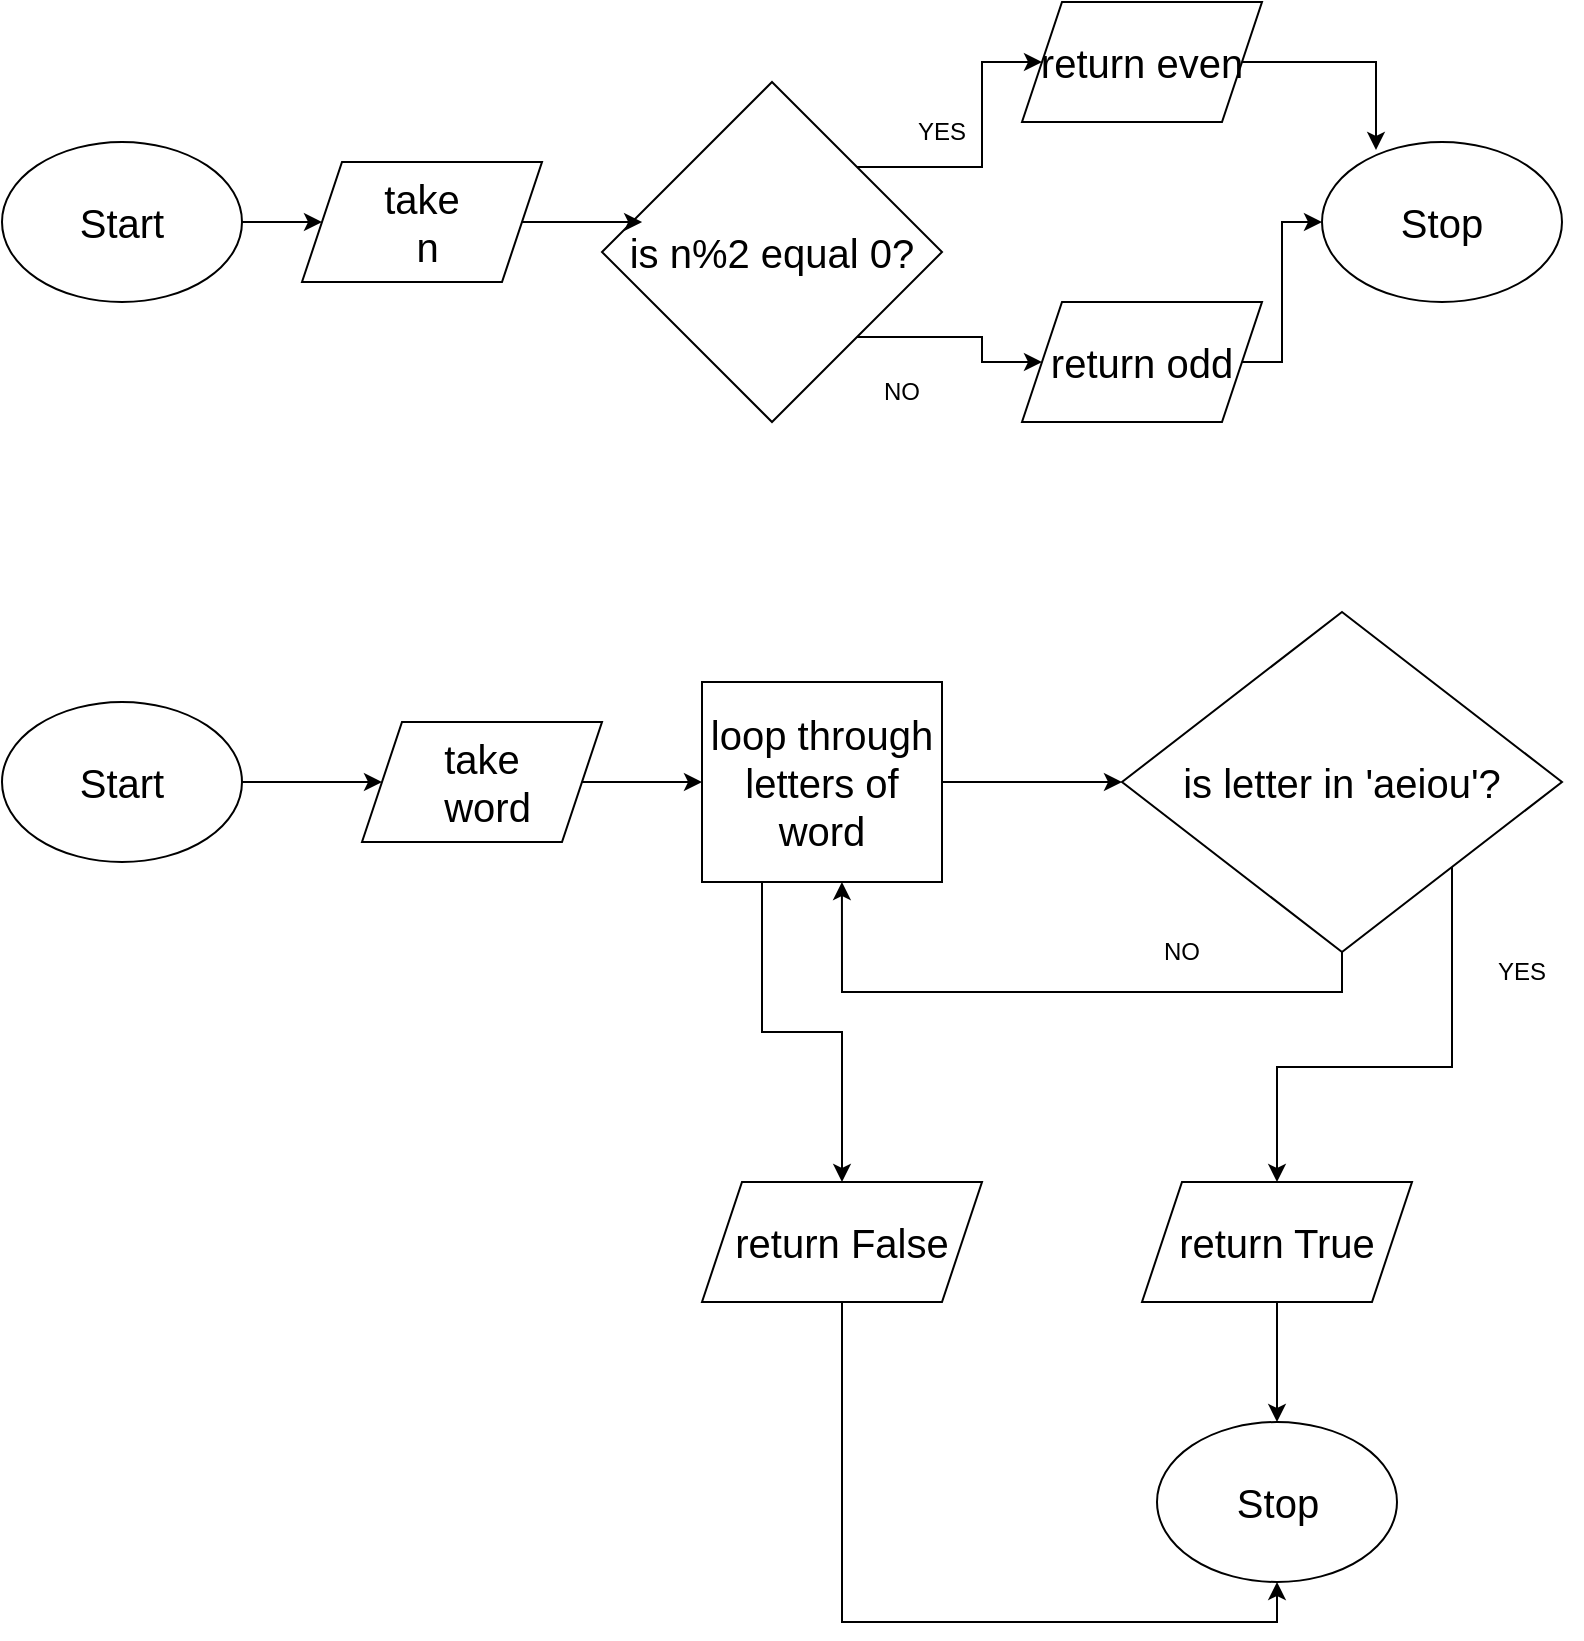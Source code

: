 <mxfile version="22.1.4" type="github">
  <diagram name="Page-1" id="SFa9heQhQjA40UWdNVfd">
    <mxGraphModel dx="1050" dy="504" grid="1" gridSize="10" guides="1" tooltips="1" connect="1" arrows="1" fold="1" page="1" pageScale="1" pageWidth="850" pageHeight="1100" math="0" shadow="0">
      <root>
        <mxCell id="0" />
        <mxCell id="1" parent="0" />
        <mxCell id="TDkxey-g5M41RVed-SUC-17" style="edgeStyle=orthogonalEdgeStyle;rounded=0;orthogonalLoop=1;jettySize=auto;html=1;exitX=1;exitY=0.5;exitDx=0;exitDy=0;entryX=0;entryY=0.5;entryDx=0;entryDy=0;" edge="1" parent="1" source="TDkxey-g5M41RVed-SUC-1" target="TDkxey-g5M41RVed-SUC-4">
          <mxGeometry relative="1" as="geometry" />
        </mxCell>
        <mxCell id="TDkxey-g5M41RVed-SUC-1" value="&lt;font style=&quot;font-size: 20px;&quot;&gt;Start&lt;/font&gt;" style="ellipse;whiteSpace=wrap;html=1;" vertex="1" parent="1">
          <mxGeometry x="30" y="90" width="120" height="80" as="geometry" />
        </mxCell>
        <mxCell id="TDkxey-g5M41RVed-SUC-2" value="&lt;font style=&quot;font-size: 20px;&quot;&gt;Stop&lt;/font&gt;" style="ellipse;whiteSpace=wrap;html=1;" vertex="1" parent="1">
          <mxGeometry x="690" y="90" width="120" height="80" as="geometry" />
        </mxCell>
        <mxCell id="TDkxey-g5M41RVed-SUC-4" value="&lt;div&gt;&lt;font style=&quot;font-size: 20px;&quot;&gt;take&lt;/font&gt;&lt;/div&gt;&lt;div&gt;&lt;font style=&quot;font-size: 20px;&quot;&gt;&amp;nbsp;n&lt;/font&gt;&lt;/div&gt;" style="shape=parallelogram;perimeter=parallelogramPerimeter;whiteSpace=wrap;html=1;fixedSize=1;" vertex="1" parent="1">
          <mxGeometry x="180" y="100" width="120" height="60" as="geometry" />
        </mxCell>
        <mxCell id="TDkxey-g5M41RVed-SUC-5" value="&lt;font style=&quot;font-size: 20px;&quot;&gt;return even&lt;/font&gt;" style="shape=parallelogram;perimeter=parallelogramPerimeter;whiteSpace=wrap;html=1;fixedSize=1;" vertex="1" parent="1">
          <mxGeometry x="540" y="20" width="120" height="60" as="geometry" />
        </mxCell>
        <mxCell id="TDkxey-g5M41RVed-SUC-15" style="edgeStyle=orthogonalEdgeStyle;rounded=0;orthogonalLoop=1;jettySize=auto;html=1;exitX=1;exitY=0.5;exitDx=0;exitDy=0;" edge="1" parent="1" source="TDkxey-g5M41RVed-SUC-6" target="TDkxey-g5M41RVed-SUC-2">
          <mxGeometry relative="1" as="geometry">
            <Array as="points">
              <mxPoint x="670" y="200" />
              <mxPoint x="670" y="130" />
            </Array>
          </mxGeometry>
        </mxCell>
        <mxCell id="TDkxey-g5M41RVed-SUC-6" value="&lt;div style=&quot;font-size: 20px;&quot;&gt;&lt;font style=&quot;font-size: 20px;&quot;&gt;return odd&lt;/font&gt;&lt;/div&gt;" style="shape=parallelogram;perimeter=parallelogramPerimeter;whiteSpace=wrap;html=1;fixedSize=1;" vertex="1" parent="1">
          <mxGeometry x="540" y="170" width="120" height="60" as="geometry" />
        </mxCell>
        <mxCell id="TDkxey-g5M41RVed-SUC-9" style="edgeStyle=orthogonalEdgeStyle;rounded=0;orthogonalLoop=1;jettySize=auto;html=1;exitX=1;exitY=0;exitDx=0;exitDy=0;" edge="1" parent="1" source="TDkxey-g5M41RVed-SUC-7" target="TDkxey-g5M41RVed-SUC-5">
          <mxGeometry relative="1" as="geometry" />
        </mxCell>
        <mxCell id="TDkxey-g5M41RVed-SUC-10" style="edgeStyle=orthogonalEdgeStyle;rounded=0;orthogonalLoop=1;jettySize=auto;html=1;exitX=1;exitY=1;exitDx=0;exitDy=0;entryX=0;entryY=0.5;entryDx=0;entryDy=0;" edge="1" parent="1" source="TDkxey-g5M41RVed-SUC-7" target="TDkxey-g5M41RVed-SUC-6">
          <mxGeometry relative="1" as="geometry" />
        </mxCell>
        <mxCell id="TDkxey-g5M41RVed-SUC-7" value="&lt;font style=&quot;font-size: 20px;&quot;&gt;is n%2 equal 0?&lt;/font&gt;" style="rhombus;whiteSpace=wrap;html=1;" vertex="1" parent="1">
          <mxGeometry x="330" y="60" width="170" height="170" as="geometry" />
        </mxCell>
        <mxCell id="TDkxey-g5M41RVed-SUC-11" value="&lt;div&gt;YES&lt;/div&gt;" style="text;html=1;strokeColor=none;fillColor=none;align=center;verticalAlign=middle;whiteSpace=wrap;rounded=0;" vertex="1" parent="1">
          <mxGeometry x="470" y="70" width="60" height="30" as="geometry" />
        </mxCell>
        <mxCell id="TDkxey-g5M41RVed-SUC-12" value="&lt;div&gt;NO&lt;/div&gt;" style="text;html=1;strokeColor=none;fillColor=none;align=center;verticalAlign=middle;whiteSpace=wrap;rounded=0;" vertex="1" parent="1">
          <mxGeometry x="450" y="200" width="60" height="30" as="geometry" />
        </mxCell>
        <mxCell id="TDkxey-g5M41RVed-SUC-16" style="edgeStyle=orthogonalEdgeStyle;rounded=0;orthogonalLoop=1;jettySize=auto;html=1;exitX=1;exitY=0.5;exitDx=0;exitDy=0;entryX=0.225;entryY=0.05;entryDx=0;entryDy=0;entryPerimeter=0;" edge="1" parent="1" source="TDkxey-g5M41RVed-SUC-5" target="TDkxey-g5M41RVed-SUC-2">
          <mxGeometry relative="1" as="geometry" />
        </mxCell>
        <mxCell id="TDkxey-g5M41RVed-SUC-19" style="edgeStyle=orthogonalEdgeStyle;rounded=0;orthogonalLoop=1;jettySize=auto;html=1;exitX=1;exitY=0.5;exitDx=0;exitDy=0;entryX=0.118;entryY=0.412;entryDx=0;entryDy=0;entryPerimeter=0;" edge="1" parent="1" source="TDkxey-g5M41RVed-SUC-4" target="TDkxey-g5M41RVed-SUC-7">
          <mxGeometry relative="1" as="geometry" />
        </mxCell>
        <mxCell id="TDkxey-g5M41RVed-SUC-27" style="edgeStyle=orthogonalEdgeStyle;rounded=0;orthogonalLoop=1;jettySize=auto;html=1;exitX=1;exitY=0.5;exitDx=0;exitDy=0;entryX=0;entryY=0.5;entryDx=0;entryDy=0;" edge="1" parent="1" source="TDkxey-g5M41RVed-SUC-20" target="TDkxey-g5M41RVed-SUC-22">
          <mxGeometry relative="1" as="geometry" />
        </mxCell>
        <mxCell id="TDkxey-g5M41RVed-SUC-20" value="&lt;font style=&quot;font-size: 20px;&quot;&gt;Start&lt;/font&gt;" style="ellipse;whiteSpace=wrap;html=1;" vertex="1" parent="1">
          <mxGeometry x="30" y="370" width="120" height="80" as="geometry" />
        </mxCell>
        <mxCell id="TDkxey-g5M41RVed-SUC-21" value="&lt;font style=&quot;font-size: 20px;&quot;&gt;Stop&lt;/font&gt;" style="ellipse;whiteSpace=wrap;html=1;" vertex="1" parent="1">
          <mxGeometry x="607.5" y="730" width="120" height="80" as="geometry" />
        </mxCell>
        <mxCell id="TDkxey-g5M41RVed-SUC-28" style="edgeStyle=orthogonalEdgeStyle;rounded=0;orthogonalLoop=1;jettySize=auto;html=1;exitX=1;exitY=0.5;exitDx=0;exitDy=0;entryX=0;entryY=0.5;entryDx=0;entryDy=0;" edge="1" parent="1" source="TDkxey-g5M41RVed-SUC-22" target="TDkxey-g5M41RVed-SUC-23">
          <mxGeometry relative="1" as="geometry" />
        </mxCell>
        <mxCell id="TDkxey-g5M41RVed-SUC-22" value="&lt;div&gt;&lt;font style=&quot;font-size: 20px;&quot;&gt;take&lt;/font&gt;&lt;/div&gt;&lt;div&gt;&lt;font style=&quot;font-size: 20px;&quot;&gt;&amp;nbsp;word&lt;/font&gt;&lt;/div&gt;" style="shape=parallelogram;perimeter=parallelogramPerimeter;whiteSpace=wrap;html=1;fixedSize=1;" vertex="1" parent="1">
          <mxGeometry x="210" y="380" width="120" height="60" as="geometry" />
        </mxCell>
        <mxCell id="TDkxey-g5M41RVed-SUC-29" style="edgeStyle=orthogonalEdgeStyle;rounded=0;orthogonalLoop=1;jettySize=auto;html=1;exitX=1;exitY=0.5;exitDx=0;exitDy=0;entryX=0;entryY=0.5;entryDx=0;entryDy=0;" edge="1" parent="1" source="TDkxey-g5M41RVed-SUC-23" target="TDkxey-g5M41RVed-SUC-24">
          <mxGeometry relative="1" as="geometry" />
        </mxCell>
        <mxCell id="TDkxey-g5M41RVed-SUC-40" style="edgeStyle=orthogonalEdgeStyle;rounded=0;orthogonalLoop=1;jettySize=auto;html=1;exitX=0.25;exitY=1;exitDx=0;exitDy=0;" edge="1" parent="1" source="TDkxey-g5M41RVed-SUC-23" target="TDkxey-g5M41RVed-SUC-26">
          <mxGeometry relative="1" as="geometry" />
        </mxCell>
        <mxCell id="TDkxey-g5M41RVed-SUC-23" value="&lt;font style=&quot;font-size: 20px;&quot;&gt;loop through letters of word&lt;/font&gt;" style="rounded=0;whiteSpace=wrap;html=1;" vertex="1" parent="1">
          <mxGeometry x="380" y="360" width="120" height="100" as="geometry" />
        </mxCell>
        <mxCell id="TDkxey-g5M41RVed-SUC-39" style="edgeStyle=orthogonalEdgeStyle;rounded=0;orthogonalLoop=1;jettySize=auto;html=1;exitX=1;exitY=1;exitDx=0;exitDy=0;" edge="1" parent="1" source="TDkxey-g5M41RVed-SUC-24" target="TDkxey-g5M41RVed-SUC-25">
          <mxGeometry relative="1" as="geometry" />
        </mxCell>
        <mxCell id="TDkxey-g5M41RVed-SUC-24" value="&lt;font style=&quot;font-size: 20px;&quot;&gt;is letter in &#39;aeiou&#39;?&lt;/font&gt;" style="rhombus;whiteSpace=wrap;html=1;" vertex="1" parent="1">
          <mxGeometry x="590" y="325" width="220" height="170" as="geometry" />
        </mxCell>
        <mxCell id="TDkxey-g5M41RVed-SUC-32" style="edgeStyle=orthogonalEdgeStyle;rounded=0;orthogonalLoop=1;jettySize=auto;html=1;exitX=0.5;exitY=1;exitDx=0;exitDy=0;" edge="1" parent="1" source="TDkxey-g5M41RVed-SUC-25" target="TDkxey-g5M41RVed-SUC-21">
          <mxGeometry relative="1" as="geometry" />
        </mxCell>
        <mxCell id="TDkxey-g5M41RVed-SUC-25" value="&lt;font style=&quot;font-size: 20px;&quot;&gt;return True&lt;br&gt;&lt;/font&gt;" style="shape=parallelogram;perimeter=parallelogramPerimeter;whiteSpace=wrap;html=1;fixedSize=1;" vertex="1" parent="1">
          <mxGeometry x="600" y="610" width="135" height="60" as="geometry" />
        </mxCell>
        <mxCell id="TDkxey-g5M41RVed-SUC-41" style="edgeStyle=orthogonalEdgeStyle;rounded=0;orthogonalLoop=1;jettySize=auto;html=1;exitX=0.5;exitY=1;exitDx=0;exitDy=0;entryX=0.5;entryY=1;entryDx=0;entryDy=0;" edge="1" parent="1" source="TDkxey-g5M41RVed-SUC-26" target="TDkxey-g5M41RVed-SUC-21">
          <mxGeometry relative="1" as="geometry" />
        </mxCell>
        <mxCell id="TDkxey-g5M41RVed-SUC-26" value="&lt;div style=&quot;font-size: 20px;&quot;&gt;&lt;font style=&quot;font-size: 20px;&quot;&gt;return False&lt;br&gt;&lt;/font&gt;&lt;/div&gt;" style="shape=parallelogram;perimeter=parallelogramPerimeter;whiteSpace=wrap;html=1;fixedSize=1;" vertex="1" parent="1">
          <mxGeometry x="380" y="610" width="140" height="60" as="geometry" />
        </mxCell>
        <mxCell id="TDkxey-g5M41RVed-SUC-33" value="&lt;div&gt;YES&lt;/div&gt;" style="text;html=1;strokeColor=none;fillColor=none;align=center;verticalAlign=middle;whiteSpace=wrap;rounded=0;" vertex="1" parent="1">
          <mxGeometry x="760" y="490" width="60" height="30" as="geometry" />
        </mxCell>
        <mxCell id="TDkxey-g5M41RVed-SUC-34" value="&lt;div&gt;NO&lt;/div&gt;" style="text;html=1;strokeColor=none;fillColor=none;align=center;verticalAlign=middle;whiteSpace=wrap;rounded=0;" vertex="1" parent="1">
          <mxGeometry x="590" y="480" width="60" height="30" as="geometry" />
        </mxCell>
        <mxCell id="TDkxey-g5M41RVed-SUC-38" style="edgeStyle=orthogonalEdgeStyle;rounded=0;orthogonalLoop=1;jettySize=auto;html=1;exitX=0.5;exitY=1;exitDx=0;exitDy=0;entryX=0.583;entryY=1;entryDx=0;entryDy=0;entryPerimeter=0;" edge="1" parent="1" source="TDkxey-g5M41RVed-SUC-24" target="TDkxey-g5M41RVed-SUC-23">
          <mxGeometry relative="1" as="geometry" />
        </mxCell>
      </root>
    </mxGraphModel>
  </diagram>
</mxfile>
